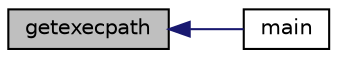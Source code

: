 digraph "getexecpath"
{
 // INTERACTIVE_SVG=YES
  edge [fontname="Helvetica",fontsize="10",labelfontname="Helvetica",labelfontsize="10"];
  node [fontname="Helvetica",fontsize="10",shape=record];
  rankdir="LR";
  Node53 [label="getexecpath",height=0.2,width=0.4,color="black", fillcolor="grey75", style="filled", fontcolor="black"];
  Node53 -> Node54 [dir="back",color="midnightblue",fontsize="10",style="solid",fontname="Helvetica"];
  Node54 [label="main",height=0.2,width=0.4,color="black", fillcolor="white", style="filled",URL="$lhx_2main_8cpp.html#a3c04138a5bfe5d72780bb7e82a18e627"];
}
